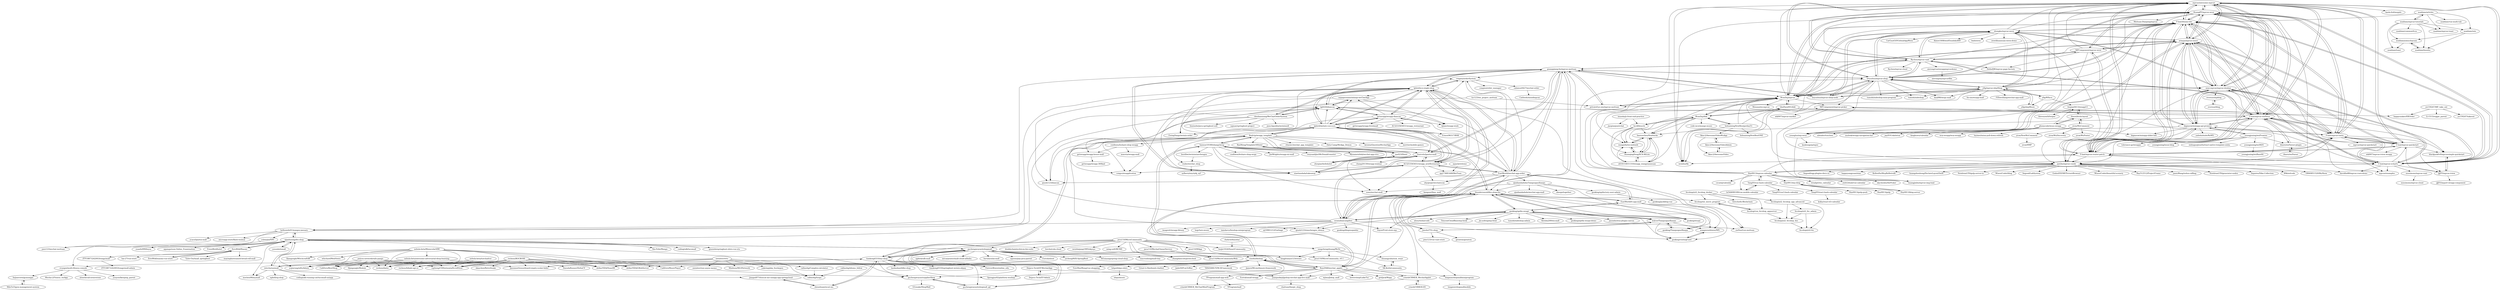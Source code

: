digraph G {
"mpvue/awesome-mpvue" -> "KuangPF/mpvue-weui"
"mpvue/awesome-mpvue" -> "F-loat/ithome-lite"
"mpvue/awesome-mpvue" -> "armyja/mpvue-zanui"
"mpvue/awesome-mpvue" -> "wendux/fly" ["e"=1]
"mpvue/awesome-mpvue" -> "F-loat/mpvue-wxParse"
"mpvue/awesome-mpvue" -> "mini-mpvue/mpvue-douban"
"mpvue/awesome-mpvue" -> "F-loat/mpvue-entry"
"mpvue/awesome-mpvue" -> "F-loat/mpvue-router-patch"
"mpvue/awesome-mpvue" -> "heyushuo/mpvue-shop"
"mpvue/awesome-mpvue" -> "F-loat/mpvue-echarts"
"mpvue/awesome-mpvue" -> "F-loat/mpvue-quickstart"
"mpvue/awesome-mpvue" -> "youngluo/mp-weui"
"mpvue/awesome-mpvue" -> "bigmeow/minapp-api-promise"
"mpvue/awesome-mpvue" -> "kaola-fed/megalo" ["e"=1]
"mpvue/awesome-mpvue" -> "Rychou/mpvue-vant"
"finalvip/weapp_template" -> "hanxue10180/shangcheng"
"finalvip/weapp_template" -> "ritaswc/wechat_app_template" ["e"=1]
"finalvip/weapp_template" -> "roobe/wechat_shop"
"finalvip/weapp_template" -> "RaoMeng/TemplateOfHotel"
"finalvip/weapp_template" -> "tiankong0310/my-shop"
"finalvip/weapp_template" -> "congwa/orderSystem"
"finalvip/weapp_template" -> "lpbird/imitate-coco-xcx"
"finalvip/weapp_template" -> "coolhwm/leshare-shop-weapp"
"finalvip/weapp_template" -> "Data-Camp/WeApp_Demos" ["e"=1]
"finalvip/weapp_template" -> "lpbird/xcx-single-shop"
"finalvip/weapp_template" -> "kesixin/QuestionWechatApp" ["e"=1]
"finalvip/weapp_template" -> "merrier/mobile-games" ["e"=1]
"finalvip/weapp_template" -> "zas023/Hotel"
"finalvip/weapp_template" -> "fourcels/ipaotui-mall"
"finalvip/weapp_template" -> "qiushi123/xiaochengxu_demos" ["e"=1]
"cinoliu/hhshop" -> "CallZero/MusicPlayer"
"cinoliu/hhshop" -> "rocboss/batio"
"cinoliu/hhshop" -> "Run2948/wechat_applet"
"cinoliu/hhshop" -> "Great-Li-Xin/dumb-chatbot" ["e"=1]
"cinoliu/hhshop" -> "yujiarong/niftyAdmin"
"cinoliu/hhshop" -> "thundersword/fire-shop-lite"
"cinoliu/hhshop" -> "crmeb/CRMEB_WeChatMiniProgram"
"cinoliu/hhshop" -> "defineYIDA/NoneIM"
"cinoliu/hhshop" -> "JaderH/PcmToWav" ["e"=1]
"cinoliu/hhshop" -> "TANZAME/TZM.XFramework" ["e"=1]
"cinoliu/hhshop" -> "defineYIDA/LWebServer"
"cinoliu/hhshop" -> "JamesZBL/authmore-framework" ["e"=1]
"cinoliu/hhshop" -> "ForeManWang/vue-shopping" ["e"=1]
"cinoliu/hhshop" -> "lzhpo/lzhpo-shiro"
"cinoliu/hhshop" -> "CallZero/BestShop"
"RaoMeng/TemplateOfHotel" -> "zas023/Hotel"
"RaoMeng/TemplateOfHotel" -> "zhoujiae/hellohotel"
"yzsunlei/xmall" -> "qiguliuxing/dts-shop"
"thundersword/fire-shop-lite" -> "fecshop/wx_micro_program"
"thundersword/fire-shop-lite" -> "cinoliu/hhshop"
"thundersword/fire-shop-lite" -> "walcer/TianguoguoXiaopu"
"thundersword/fire-shop-lite" -> "Run2948/wechat_applet"
"thundersword/fire-shop-lite" -> "gooking/apifm-wxapi"
"thundersword/fire-shop-lite" -> "gooking/visitingCard"
"thundersword/fire-shop-lite" -> "JoeshuTT/v-shop"
"thundersword/fire-shop-lite" -> "longmix/shopmallminiprogram"
"thundersword/fire-shop-lite" -> "gooking/TianguoguoXiaopu"
"thundersword/fire-shop-lite" -> "wangwenzhiwwz/WX"
"thundersword/fire-shop-lite" -> "gooking/wxapi"
"thundersword/fire-shop-lite" -> "crmeb/CRMEB_WechatApplet"
"thundersword/fire-shop-lite" -> "juanpaokeji/jpshop-wechat-app-live-mall"
"thundersword/fire-shop-lite" -> "hanxue10180/shangcheng"
"thundersword/fire-shop-lite" -> "EastWorld/tt-app-mall"
"qiguliuxing/dts-shop" -> "hellosmile01/wangsy-january"
"qiguliuxing/dts-shop" -> "ZeroWdd/Xiaomi"
"qiguliuxing/dts-shop" -> "mochou98/mymall"
"qiguliuxing/dts-shop" -> "guchengwuyue/yshopmall"
"qiguliuxing/dts-shop" -> "iotechn/unimall"
"qiguliuxing/dts-shop" -> "Xin-Felix/Mango" ["e"=1]
"qiguliuxing/dts-shop" -> "guchengwuyue/supplierShop"
"qiguliuxing/dts-shop" -> "codingtalk/tacomall" ["e"=1]
"qiguliuxing/dts-shop" -> "yzsunlei/xmall"
"qiguliuxing/dts-shop" -> "qiuxinfa/springboot-shiro-vue-stu" ["e"=1]
"qiguliuxing/dts-shop" -> "lgb020/diancan"
"qiguliuxing/dts-shop" -> "yuanfu999/leyou"
"qiguliuxing/dts-shop" -> "agamgn/ssm-Online_Examination" ["e"=1]
"qiguliuxing/dts-shop" -> "evangui/multi-fitness-console"
"qiguliuxing/dts-shop" -> "FreeeBird/hotel" ["e"=1]
"Hzy0913/mpvue-calendar" -> "F-loat/mpvue-echarts"
"Hzy0913/mpvue-calendar" -> "czcaiwj/calendar" ["e"=1]
"Hzy0913/mpvue-calendar" -> "F-loat/mpvue-router-patch"
"Hzy0913/mpvue-calendar" -> "lx544690189/vue-mobile-calendar"
"Hzy0913/mpvue-calendar" -> "F-loat/mpvue-entry"
"Hzy0913/mpvue-calendar" -> "Hzy0913/my-blog"
"Hzy0913/mpvue-calendar" -> "TangSY/vue-hash-calendar"
"Hzy0913/mpvue-calendar" -> "treadpit/wx_calendar" ["e"=1]
"Hzy0913/mpvue-calendar" -> "huangjinlin/mpvue-img-load"
"Hzy0913/mpvue-calendar" -> "heyushuo/mpvue-shop"
"Hzy0913/mpvue-calendar" -> "zwhGithub/vue-calendar" ["e"=1]
"Hzy0913/mpvue-calendar" -> "WsmDyj/mpvue"
"Hzy0913/mpvue-calendar" -> "skychenbo/AwPicker"
"Hzy0913/mpvue-calendar" -> "MPComponent/mpvue-picker"
"Hzy0913/mpvue-calendar" -> "mpvue/awesome-mpvue"
"woniudiancang/bee" -> "EastWorld/wechat-app-order"
"woniudiancang/bee" -> "lpbird/xcx-single-shop"
"woniudiancang/bee" -> "guangqiang-liu/mpvue-meituan"
"woniudiancang/bee" -> "hellosmile01/wangsy-january"
"woniudiancang/bee" -> "lgb020/diancan"
"woniudiancang/bee" -> "lpbird/imitate-coco-xcx"
"woniudiancang/bee" -> "gooking/apifm-wxapi"
"woniudiancang/bee" -> "zwStar/vue-meituan" ["e"=1]
"woniudiancang/bee" -> "iamdarcy/hioshop-miniprogram" ["e"=1]
"woniudiancang/bee" -> "qi19901212/Garbage" ["e"=1]
"woniudiancang/bee" -> "gooking/dingzuopaidui"
"woniudiancang/bee" -> "qiushi123/xiaochengxu_demos" ["e"=1]
"woniudiancang/bee" -> "Voyzz/Fruit-store-mp" ["e"=1]
"woniudiancang/bee" -> "imageslr/weapp-library" ["e"=1]
"woniudiancang/bee" -> "lsqy/taro-music" ["e"=1]
"juanpaokeji/jpshop-wechat-app-live-mall" -> "chaituan/fanqie_shop" ["e"=1]
"tiankong0310/my-shop" -> "shenzhuan/zscat-me"
"tiankong0310/my-shop" -> "tiankong0310/springboot-weixin-alipay"
"tiankong0310/my-shop" -> "guchengwuyue/yshopmall_qd"
"tiankong0310/my-shop" -> "iotechn/unimall"
"tiankong0310/my-shop" -> "evangui/multi-fitness-console"
"tiankong0310/my-shop" -> "finalvip/weapp_template"
"tiankong0310/my-shop" -> "lipengjun92/platform-wxshop"
"tiankong0310/my-shop" -> "guchengwuyue/supplierShop"
"tiankong0310/my-shop" -> "ForeverBrave/online_edu" ["e"=1]
"tiankong0310/my-shop" -> "guchengwuyue/yshopmall"
"tiankong0310/my-shop" -> "laodaobazi/ldbz-shop" ["e"=1]
"guchengwuyue/yshopmall" -> "guchengwuyue/yshopmall_qd"
"guchengwuyue/yshopmall" -> "qiguliuxing/dts-shop"
"guchengwuyue/yshopmall" -> "guchengwuyue/supplierShop"
"guchengwuyue/yshopmall" -> "cinoliu/hhshop"
"guchengwuyue/yshopmall" -> "yjjdick/sdb-mall" ["e"=1]
"guchengwuyue/yshopmall" -> "Run2948/wechat_applet"
"guchengwuyue/yshopmall" -> "mtcarpenter/mall-cloud-alibaba" ["e"=1]
"guchengwuyue/yshopmall" -> "zhangdaiscott/jeewx-boot" ["e"=1]
"guchengwuyue/yshopmall" -> "tiankong0310/my-shop"
"guchengwuyue/yshopmall" -> "hxrui/youlai-mall" ["e"=1]
"guchengwuyue/yshopmall" -> "egzosn/pay-java-parent" ["e"=1]
"guchengwuyue/yshopmall" -> "Exrick/xboot" ["e"=1]
"guchengwuyue/yshopmall" -> "yzcheng90/X-SpringBoot" ["e"=1]
"guchengwuyue/yshopmall" -> "SiGuiyang/spring-cloud-shop" ["e"=1]
"guchengwuyue/yshopmall" -> "macrozheng/mall-tiny" ["e"=1]
"guchengwuyue/supplierShop" -> "guchengwuyue/yshopmall_qd"
"guchengwuyue/supplierShop" -> "GGsnake/ShopMall"
"KuangPF/mpvue-weui" -> "mpvue/awesome-mpvue"
"KuangPF/mpvue-weui" -> "MPComponent/mpvue-weui"
"KuangPF/mpvue-weui" -> "wendux/fly" ["e"=1]
"KuangPF/mpvue-weui" -> "armyja/mpvue-zanui"
"KuangPF/mpvue-weui" -> "F-loat/ithome-lite"
"KuangPF/mpvue-weui" -> "jaxQin/mpvue-cnode"
"KuangPF/mpvue-weui" -> "F-loat/mpvue-router-patch"
"KuangPF/mpvue-weui" -> "F-loat/mpvue-echarts"
"KuangPF/mpvue-weui" -> "mini-mpvue/mpvue-douban"
"KuangPF/mpvue-weui" -> "heyushuo/mpvue-shop"
"KuangPF/mpvue-weui" -> "F-loat/mpvue-entry"
"KuangPF/mpvue-weui" -> "Meituan-Dianping/mpvue" ["e"=1]
"KuangPF/mpvue-weui" -> "youngluo/mp-weui"
"KuangPF/mpvue-weui" -> "WsmDyj/mpvue"
"KuangPF/mpvue-weui" -> "F-loat/mpvue-wxParse"
"MPComponent/mpvue-weui" -> "KuangPF/mpvue-weui"
"MPComponent/mpvue-weui" -> "armyja/mpvue-zanui"
"MPComponent/mpvue-weui" -> "Rychou/mpvue-vant"
"MPComponent/mpvue-weui" -> "mpvue/awesome-mpvue"
"MPComponent/mpvue-weui" -> "F-loat/mpvue-router-patch"
"MPComponent/mpvue-weui" -> "youngluo/mp-weui"
"MPComponent/mpvue-weui" -> "HelloZJW/mpvue-page-factory"
"heyushuo/mpvue-shop" -> "heyushuo/mpvue-shop-node"
"heyushuo/mpvue-shop" -> "yllg/mpvue-xbyjShop"
"heyushuo/mpvue-shop" -> "mpvue/awesome-mpvue"
"heyushuo/mpvue-shop" -> "zhongku/mpvue-weex"
"heyushuo/mpvue-shop" -> "KuangPF/mpvue-weui"
"heyushuo/mpvue-shop" -> "WsmDyj/mpvue"
"heyushuo/mpvue-shop" -> "guangqiang-liu/mpvue-meituan"
"heyushuo/mpvue-shop" -> "mini-mpvue/mpvue-douban"
"heyushuo/mpvue-shop" -> "F-loat/ithome-lite"
"heyushuo/mpvue-shop" -> "dyq086/wepy-mall" ["e"=1]
"heyushuo/mpvue-shop" -> "tumobi/nideshop-mini-program" ["e"=1]
"heyushuo/mpvue-shop" -> "jaxQin/mpvue-cnode"
"heyushuo/mpvue-shop" -> "Rychou/mpvue-vant"
"heyushuo/mpvue-shop" -> "wendux/fly" ["e"=1]
"heyushuo/mpvue-shop" -> "tumobi/nideshop" ["e"=1]
"java110/WechatOwnerService" -> "java110/MicroCommunityWeb"
"EastWorld/tt-app-mall" -> "gooking/TianguoguoXiaopu"
"EastWorld/tt-app-mall" -> "EastWorld/wechat-app-order"
"EastWorld/tt-app-mall" -> "gooking/apifm-wxapi"
"EastWorld/tt-app-mall" -> "gooking/visitingCard"
"EastWorld/tt-app-mall" -> "wangwenzhiwwz/WX"
"EastWorld/tt-app-mall" -> "thundersword/fire-shop-lite"
"ifanrx/brick-layout" -> "liuqian0413/wxappUI"
"ifanrx/brick-layout" -> "phonycode/wuss-weapp"
"ifanrx/brick-layout" -> "yicm/WxComment"
"java110/MicroCommunity" -> "java110/WechatOwnerService"
"java110/MicroCommunity" -> "songchengzhuang/WuYe"
"java110/MicroCommunity" -> "langjitianya123/estate"
"java110/MicroCommunity" -> "java110/MicroCommunityWeb"
"java110/MicroCommunity" -> "java110/MApp"
"java110/MicroCommunity" -> "zhangdaiscott/jeewx-boot" ["e"=1]
"java110/MicroCommunity" -> "java110/MicroCommunity_v0.1"
"java110/MicroCommunity" -> "guchengwuyue/yshopmall"
"java110/MicroCommunity" -> "doublechaintech/scm-biz-suite" ["e"=1]
"java110/MicroCommunity" -> "leecho/cola-cloud" ["e"=1]
"java110/MicroCommunity" -> "weizhiqiang1995/skyeye" ["e"=1]
"java110/MicroCommunity" -> "ming-soft/MCMS" ["e"=1]
"java110/MicroCommunity" -> "luojie1024/SmartCommunity"
"java110/MicroCommunity" -> "ForeverBrave/online_edu" ["e"=1]
"java110/MicroCommunity" -> "tiankong0310/my-shop"
"liuqian0413/wxappUI" -> "hlerenow/hSwiper" ["e"=1]
"liuqian0413/wxappUI" -> "ifanrx/brick-layout"
"ZeroWdd/Xiaomi" -> "ZeroWdd/xiaomi-vue-store"
"ZeroWdd/Xiaomi" -> "ZTY18873242003/tongyimall"
"ZeroWdd/Xiaomi" -> "Tyler-Ou/tmall_springboot"
"ZeroWdd/Xiaomi" -> "qiguliuxing/dts-shop"
"ZeroWdd/Xiaomi" -> "mayingfa/steamed-bread-roll-mall"
"ZeroWdd/Xiaomi" -> "hai-27/vue-store" ["e"=1]
"guchengwuyue/yshopmall_qd" -> "guchengwuyue/yshopmall"
"guchengwuyue/yshopmall_qd" -> "guchengwuyue/supplierShop"
"crmeb/CRMEB-H5" -> "crmeb/CRMEB_WechatApplet"
"crmeb/CRMEB_WechatApplet" -> "crmeb/CRMEB-H5"
"crmeb/CRMEB_WechatApplet" -> "cinoliu/hhshop"
"crmeb/CRMEB_WechatApplet" -> "crmeb/CRMEB_WeChatMiniProgram"
"F-loat/mpvue-quickstart" -> "F-loat/mpvue-entry"
"F-loat/mpvue-quickstart" -> "F-loat/mpvue-router-patch"
"F-loat/mpvue-quickstart" -> "mpvue/awesome-mpvue"
"F-loat/mpvue-quickstart" -> "blackjack0v0/mpvuesimple-quickstart"
"F-loat/mpvue-quickstart" -> "JJJYY/mpvue-iview"
"F-loat/mpvue-quickstart" -> "F-loat/mpvue-wxParse"
"F-loat/mpvue-quickstart" -> "armyja/mpvue-zanui"
"F-loat/mpvue-quickstart" -> "wkl007/mpvue-iview-weapp"
"longmix/shopmallminiprogram" -> "longmix/shopmallmobile"
"gooking/apifm-wxapi" -> "thundersword/fire-shop-lite"
"gooking/apifm-wxapi" -> "gooking/wxapi"
"gooking/apifm-wxapi" -> "EastWorld/tt-app-mall"
"gooking/apifm-wxapi" -> "gooking/visitingCard"
"gooking/apifm-wxapi" -> "woniudiancang/bee"
"gooking/apifm-wxapi" -> "Voyzz/Fruit-store-mp" ["e"=1]
"gooking/apifm-wxapi" -> "jasondu/wxa-plugin-canvas" ["e"=1]
"gooking/apifm-wxapi" -> "alsey/wxbarcode" ["e"=1]
"gooking/apifm-wxapi" -> "TencentCloudBase/mp-book" ["e"=1]
"gooking/apifm-wxapi" -> "jin-yufeng/mp-html" ["e"=1]
"gooking/apifm-wxapi" -> "walcer/TianguoguoXiaopu"
"gooking/apifm-wxapi" -> "tumobi/nideshop-admin" ["e"=1]
"gooking/apifm-wxapi" -> "Kotoba209/wx-mall" ["e"=1]
"gooking/apifm-wxapi" -> "qiushi123/xiaochengxu_demos" ["e"=1]
"gooking/apifm-wxapi" -> "gooking/apifm-wxapi-demo"
"wangwenzhiwwz/WX" -> "gooking/visitingCard"
"A13253565831/wxapp_newRestaurant" -> "eoen/wechat-mall"
"A13253565831/wxapp_newRestaurant" -> "lpbird/imitate-coco-xcx"
"A13253565831/wxapp_newRestaurant" -> "xiaotiandada/takeaway"
"A13253565831/wxapp_newRestaurant" -> "fourcels/ipaotui-mall"
"A13253565831/wxapp_newRestaurant" -> "zhyqieqie/wechatscan"
"A13253565831/wxapp_newRestaurant" -> "qq273681448/MeiTuan"
"A13253565831/wxapp_newRestaurant" -> "cuiqyu/wxapplication"
"A13253565831/wxapp_newRestaurant" -> "lpbird/xcx-single-shop"
"A13253565831/wxapp_newRestaurant" -> "EastWorld/wechat-app-order"
"congwa/orderSystem" -> "calamus0427/wechat-order"
"congwa/orderSystem" -> "congwa/order_manager"
"congwa/orderSystem" -> "A13253565831/wxapp_newRestaurant"
"congwa/orderSystem" -> "lpbird/xcx-single-shop"
"evangui/multi-fitness-console" -> "yuuyoo/ikeeping_parent"
"evangui/multi-fitness-console" -> "Mocha-L/Fitness_wxApp" ["e"=1]
"evangui/multi-fitness-console" -> "alonelaval/cornerstone"
"evangui/multi-fitness-console" -> "liujianview/gymxmjpa"
"qindiandadudu/TianguoguoXiaopu" -> "eoen/wechat-mall"
"qindiandadudu/TianguoguoXiaopu" -> "gooking/apifactory-user-admin"
"qindiandadudu/TianguoguoXiaopu" -> "gooking/wxapi"
"qindiandadudu/TianguoguoXiaopu" -> "dmego/together" ["e"=1]
"qindiandadudu/TianguoguoXiaopu" -> "qindiandadudu/wechat-app-mall"
"qindiandadudu/TianguoguoXiaopu" -> "thundersword/fire-shop-lite"
"fecshop/yii2_fecshop_app_advanced" -> "fecshop/yii2_fecshop_doc"
"fecshop/yii2_fecshop_app_advanced" -> "fecshop/yii2_fec_admin"
"fecshop/yii2_fecshop_app_advanced" -> "fecshop/yii2-fec"
"fecshop/yii2_fecshop_docker" -> "fecshop/vue_fecshop_appserver"
"fecshop/yii2_fecshop_docker" -> "fecshop/yii2_fecshop_app_advanced"
"fecshop/yii2_fecshop_docker" -> "forecho/hi-Blockchain"
"fecshop/yii2_fecshop_docker" -> "fecshop/wx_micro_program"
"TangSY/vue-hash-calendar" -> "lx544690189/vue-mobile-calendar"
"TangSY/vue-hash-calendar" -> "TangSY/vue3-hash-calendar"
"TangSY/vue-hash-calendar" -> "Hzy0913/mpvue-calendar"
"TangSY/vue-hash-calendar" -> "TangSY/react-hash-calendar"
"F-loat/mpvue-echarts" -> "F-loat/mpvue-router-patch"
"F-loat/mpvue-echarts" -> "F-loat/mpvue-wxParse"
"F-loat/mpvue-echarts" -> "mpvue/awesome-mpvue"
"F-loat/mpvue-echarts" -> "mpvue/examples"
"F-loat/mpvue-echarts" -> "KuangPF/mpvue-weui"
"F-loat/mpvue-echarts" -> "F-loat/mpvue-entry"
"F-loat/mpvue-echarts" -> "armyja/mpvue-zanui"
"F-loat/mpvue-echarts" -> "F-loat/mpvue-quickstart"
"F-loat/mpvue-echarts" -> "xxxsimons/mpvue-vant"
"F-loat/mpvue-echarts" -> "mini-mpvue/mpvue-douban"
"F-loat/mpvue-echarts" -> "MPComponent/mpvue-picker"
"F-loat/mpvue-echarts" -> "Hzy0913/mpvue-calendar"
"F-loat/mpvue-echarts" -> "F-loat/ithome-lite"
"F-loat/mpvue-echarts" -> "davidlin88/mpvue-vuex-demo"
"F-loat/mpvue-echarts" -> "JJJYY/mpvue-iview"
"JoeshuTT/v-shop" -> "thundersword/fire-shop-lite"
"JoeshuTT/v-shop" -> "gstatem/gstatem"
"JoeshuTT/v-shop" -> "pwx123/vue-vant-store" ["e"=1]
"JoeshuTT/v-shop" -> "walcer/TianguoguoXiaopu"
"walcer/TianguoguoXiaopu" -> "gooking/TianguoguoXiaopu"
"walcer/TianguoguoXiaopu" -> "gooking/visitingCard"
"walcer/TianguoguoXiaopu" -> "thundersword/fire-shop-lite"
"walcer/TianguoguoXiaopu" -> "wangwenzhiwwz/WX"
"walcer/TianguoguoXiaopu" -> "JoeshuTT/v-shop"
"chenhaoxiang/WeChatOrderSystem" -> "sqmax/springboot-project" ["e"=1]
"chenhaoxiang/WeChatOrderSystem" -> "lgb020/diancan"
"chenhaoxiang/WeChatOrderSystem" -> "jxnu-liguobin/weixinsell"
"chenhaoxiang/WeChatOrderSystem" -> "lpbird/xcx-single-shop"
"chenhaoxiang/WeChatOrderSystem" -> "EwingYangs/weixin-order"
"chenhaoxiang/WeChatOrderSystem" -> "qiushi123/diancan"
"chenhaoxiang/WeChatOrderSystem" -> "linxinzhe/java-springboot-sell"
"yicm/WxComment" -> "yicm/NewWxComment"
"yicm/WxComment" -> "yicm/WxDiscovery"
"yicm/WxComment" -> "yicm/WxPoster"
"yicm/WxComment" -> "ifanrx/brick-layout"
"iotechn/unimall" -> "guchengwuyue/supplierShop"
"iotechn/unimall" -> "qiguliuxing/dts-shop"
"iotechn/unimall" -> "tiankong0310/my-shop"
"iotechn/unimall" -> "jiangxd0716/zscat-me-uniapp-app-springcloud-"
"iotechn/unimall" -> "codingtalk-running-cat/tacomall-uniapp" ["e"=1]
"iotechn/unimall" -> "xghell/xg-shop" ["e"=1]
"iotechn/unimall" -> "mochou98/mymall"
"lkmc2/AwesomeVideoAdmin" -> "lkmc2/AwesomeVideo"
"lkmc2/AwesomeVideoAdmin" -> "lkmc2/AwesomeVideoWxApp"
"JJJYY/mpvue-iview" -> "blackjack0v0/mpvuesimple-quickstart"
"JJJYY/mpvue-iview" -> "JJJYY/import-weapp-component"
"Rychou/mpvue-vant" -> "Rychou/mpvue-cloud"
"Rychou/mpvue-vant" -> "MPComponent/mpvue-weui"
"Rychou/mpvue-vant" -> "aierong/vantweappmpvuedemo"
"Rychou/mpvue-vant" -> "mpvue/awesome-mpvue"
"Rychou/mpvue-vant" -> "armyja/mpvue-zanui"
"Rychou/mpvue-vant" -> "HelloZJW/mpvue-page-factory"
"Rychou/mpvue-vant" -> "F-loat/mpvue-wxParse"
"Rychou/mpvue-vant" -> "MPComponent/mpvue-picker"
"Rychou/mpvue-vant" -> "KuangPF/mpvue-weui"
"Rychou/mpvue-vant" -> "WsmDyj/mpvue"
"Rychou/mpvue-vant" -> "F-loat/ithome-lite"
"Rychou/mpvue-vant" -> "guangqiang-liu/mpvue-meituan"
"Rychou/mpvue-vant" -> "heyushuo/mpvue-shop"
"Rychou/mpvue-vant" -> "zhongku/mpvue-weex"
"getweapp/weapp-house-mall" -> "getweapp/weapp-360kad"
"WsmDyj/mpvue" -> "mini-mpvue/mpvue-douban"
"WsmDyj/mpvue" -> "jaxQin/mpvue-cnode"
"WsmDyj/mpvue" -> "privateEye-zzy/mpvue-meituan"
"WsmDyj/mpvue" -> "zhongku/mpvue-weex"
"WsmDyj/mpvue" -> "WsmDyj/didi"
"WsmDyj/mpvue" -> "liaoruochen/Starbucks"
"WsmDyj/mpvue" -> "heyushuo/mpvue-shop"
"WsmDyj/mpvue" -> "F-loat/ithome-lite"
"WsmDyj/mpvue" -> "mpvue/awesome-mpvue"
"WsmDyj/mpvue" -> "wangxifa/wx-xinfuxib"
"WsmDyj/mpvue" -> "QinZhen001/didi"
"WsmDyj/mpvue" -> "armyja/mpvue-zanui"
"WsmDyj/mpvue" -> "KuangPF/mpvue-weui"
"WsmDyj/mpvue" -> "MPComponent/mpvue-picker"
"WsmDyj/mpvue" -> "Mosasa/wx-mpvue" ["e"=1]
"EastWorld/wechat-app-order" -> "lpbird/xcx-single-shop"
"EastWorld/wechat-app-order" -> "woniudiancang/bee"
"EastWorld/wechat-app-order" -> "lpbird/imitate-coco-xcx"
"EastWorld/wechat-app-order" -> "guangqiang-liu/mpvue-meituan"
"EastWorld/wechat-app-order" -> "A13253565831/wxapp_newRestaurant"
"EastWorld/wechat-app-order" -> "getweapp/weapp-diancan"
"EastWorld/wechat-app-order" -> "congwa/orderSystem"
"EastWorld/wechat-app-order" -> "EastWorld/tt-app-mall"
"EastWorld/wechat-app-order" -> "zhyqieqie/wechatscan"
"EastWorld/wechat-app-order" -> "thundersword/fire-shop-lite"
"EastWorld/wechat-app-order" -> "qindiandadudu/TianguoguoXiaopu"
"EastWorld/wechat-app-order" -> "lgb020/diancan"
"EastWorld/wechat-app-order" -> "qiushi123/diancan"
"jaxQin/mpvue-cnode" -> "80k/eelvode" ["e"=1]
"jaxQin/mpvue-cnode" -> "18840851520/MyShow" ["e"=1]
"jaxQin/mpvue-cnode" -> "fwgood/egg-plugins-docs-cn" ["e"=1]
"jaxQin/mpvue-cnode" -> "happyyangyuan/xian" ["e"=1]
"jaxQin/mpvue-cnode" -> "KellenHu/MvpRxRetrofit" ["e"=1]
"jaxQin/mpvue-cnode" -> "huangzhouhong/DeclareLayoutSwift" ["e"=1]
"jaxQin/mpvue-cnode" -> "NewbranLTD/gulp-server-io" ["e"=1]
"jaxQin/mpvue-cnode" -> "WisestCoder/blog"
"jaxQin/mpvue-cnode" -> "fwgood/LabSystem" ["e"=1]
"jaxQin/mpvue-cnode" -> "GodzzZZZ/MFPictureBrowser" ["e"=1]
"jaxQin/mpvue-cnode" -> "WisestCoder/beautiful-scenery" ["e"=1]
"jaxQin/mpvue-cnode" -> "Ray512512/ProjectFrame" ["e"=1]
"jaxQin/mpvue-cnode" -> "janryWang/redux-callbag" ["e"=1]
"jaxQin/mpvue-cnode" -> "NewbranLTD/generator-nodex" ["e"=1]
"jaxQin/mpvue-cnode" -> "Imputes/Nike-Collection" ["e"=1]
"hanxue10180/shangcheng" -> "Mynameisfwk/wechat-app-vivo" ["e"=1]
"hanxue10180/shangcheng" -> "bestlbw/weixinxiaochengxu"
"hanxue10180/shangcheng" -> "finalvip/weapp_template"
"hanxue10180/shangcheng" -> "coolhwm/leshare-shop-wepy" ["e"=1]
"hanxue10180/shangcheng" -> "fourcels/ipaotui-mall"
"hanxue10180/shangcheng" -> "Run2948/wechat_applet"
"hanxue10180/shangcheng" -> "thundersword/fire-shop-lite"
"hanxue10180/shangcheng" -> "JoeWrights/wxapp-mi-mall" ["e"=1]
"hanxue10180/shangcheng" -> "eoen/wechat-mall"
"hanxue10180/shangcheng" -> "wuyuanlijie/iMcDonald-master" ["e"=1]
"hanxue10180/shangcheng" -> "xiaotiandada/takeaway"
"yubaojin/PIPI-" -> "pwx123/wechat-meituan"
"noahlam/mpvue-tutorials" -> "noahlam/yimuchayuan"
"noahlam/mpvue-tutorials" -> "noahlam/articles"
"noahlam/mpvue-tutorials" -> "noahlam/rate"
"noahlam/mpvue-tutorials" -> "noahlam/toast"
"noahlam/mpvue-tutorials" -> "noahlam/huozhu"
"noahlam/mpvue-tutorials" -> "noahlam/mpvue-toast"
"noahlam/mpvue-tutorials" -> "noahlam/commonScss"
"lpbird/xcx-single-shop" -> "lpbird/imitate-coco-xcx"
"lpbird/xcx-single-shop" -> "EastWorld/wechat-app-order"
"lpbird/xcx-single-shop" -> "woniudiancang/bee"
"lpbird/xcx-single-shop" -> "getweapp/weapp-diancan"
"lpbird/xcx-single-shop" -> "A13253565831/wxapp_newRestaurant"
"lpbird/xcx-single-shop" -> "guangqiang-liu/mpvue-meituan"
"lpbird/xcx-single-shop" -> "congwa/orderSystem"
"lpbird/xcx-single-shop" -> "zwStar/vue-meituan" ["e"=1]
"lpbird/xcx-single-shop" -> "lgb020/diancan"
"lpbird/xcx-single-shop" -> "qiushi123/diancan"
"lpbird/xcx-single-shop" -> "chenhaoxiang/WeChatOrderSystem"
"lpbird/xcx-single-shop" -> "hellosmile01/wangsy-january"
"lpbird/xcx-single-shop" -> "zhyqieqie/wechatscan"
"lpbird/xcx-single-shop" -> "EwingYangs/weixin-order"
"lpbird/xcx-single-shop" -> "nopapername/mhzqx-weChatApp"
"shenzhuan/zscat-me" -> "jiangxd0716/zscat-me-uniapp-app-springcloud-"
"shenzhuan/zscat-me" -> "tiankong0310/my-shop"
"lpbird/imitate-coco-xcx" -> "lpbird/xcx-single-shop"
"lpbird/imitate-coco-xcx" -> "getweapp/weapp-diancan"
"lpbird/imitate-coco-xcx" -> "A13253565831/wxapp_newRestaurant"
"lpbird/imitate-coco-xcx" -> "EastWorld/wechat-app-order"
"lpbird/imitate-coco-xcx" -> "guangqiang-liu/mpvue-meituan"
"lpbird/imitate-coco-xcx" -> "cuiqyu/wxapplication"
"lpbird/imitate-coco-xcx" -> "EwingYangs/weixin-order"
"lpbird/imitate-coco-xcx" -> "fourcels/ipaotui-mall"
"lpbird/imitate-coco-xcx" -> "congwa/orderSystem"
"lpbird/imitate-coco-xcx" -> "lgb020/diancan"
"lpbird/imitate-coco-xcx" -> "qiushi123/diancan"
"lpbird/imitate-coco-xcx" -> "Ernest96317/BSK"
"lpbird/imitate-coco-xcx" -> "nopapername/mhzqx-weChatApp"
"lpbird/imitate-coco-xcx" -> "woniudiancang/bee"
"lpbird/imitate-coco-xcx" -> "finalvip/weapp_template"
"yllg/mpvue-xbyjShop" -> "heyushuo/mpvue-shop"
"yllg/mpvue-xbyjShop" -> "yllg/xbyjMusic"
"yllg/mpvue-xbyjShop" -> "zhongku/mpvue-weex"
"yllg/mpvue-xbyjShop" -> "tumobi/nideshop-mini-program" ["e"=1]
"yllg/mpvue-xbyjShop" -> "WsmDyj/mpvue"
"yllg/mpvue-xbyjShop" -> "heyushuo/mpvue-shop-node"
"yllg/mpvue-xbyjShop" -> "mpvue/awesome-mpvue"
"yllg/mpvue-xbyjShop" -> "tumobi/nideshop" ["e"=1]
"yllg/mpvue-xbyjShop" -> "dyq086/wepy-mall" ["e"=1]
"yllg/mpvue-xbyjShop" -> "KuangPF/mpvue-weui"
"yllg/mpvue-xbyjShop" -> "F-loat/ithome-lite"
"yllg/mpvue-xbyjShop" -> "lin-xin/wxapp-mall" ["e"=1]
"yllg/mpvue-xbyjShop" -> "yllg/WXxcx"
"yllg/mpvue-xbyjShop" -> "privateEye-zzy/mpvue-meituan"
"yllg/mpvue-xbyjShop" -> "FZliweiliang/wechat-app-mall" ["e"=1]
"bestlbw/weixinxiaochengxu" -> "roobe/wechat_shop"
"fourcels/ipaotui-mall" -> "xiaotiandada/takeaway"
"fourcels/ipaotui-mall" -> "chang20159/weapp-waimai"
"fourcels/ipaotui-mall" -> "A13253565831/wxapp_newRestaurant"
"fourcels/ipaotui-mall" -> "eoen/wechat-mall"
"fourcels/ipaotui-mall" -> "guangqiang-liu/mpvue-meituan"
"yllg/WXxcx" -> "yllg/xbyjMusic"
"yllg/WXxcx" -> "liuqian0413/wxappUI"
"yllg/WXxcx" -> "yllg/mpvue-xbyjShop"
"jiangxd0716/zscat-me-uniapp-app-springcloud-" -> "shenzhuan/zscat-me"
"lkmc2/AwesomeVideo" -> "lkmc2/AwesomeVideoAdmin"
"Run2948/wechat_applet" -> "cinoliu/hhshop"
"Run2948/wechat_applet" -> "longmix/shopmallminiprogram"
"Run2948/wechat_applet" -> "juanpaokeji/jpshop-wechat-app-live-mall"
"Run2948/wechat_applet" -> "thundersword/fire-shop-lite"
"Run2948/wechat_applet" -> "TProgram/mall-app-web"
"Run2948/wechat_applet" -> "hanxue10180/shangcheng"
"Run2948/wechat_applet" -> "guchengwuyue/yshopmall"
"Run2948/wechat_applet" -> "crmeb/CRMEB_WechatApplet"
"Run2948/wechat_applet" -> "gritJack/Wapp" ["e"=1]
"Run2948/wechat_applet" -> "Exrick/xmall-weapp" ["e"=1]
"Run2948/wechat_applet" -> "wjima/Jshop_mall" ["e"=1]
"Run2948/wechat_applet" -> "bettershop/LaikeTui" ["e"=1]
"Run2948/wechat_applet" -> "lipengjun92/platform-wxshop"
"yllg/xbyjMusic" -> "yllg/mpvue-xbyjShop"
"heyushuo/mpvue-shop-node" -> "heyushuo/mpvue-shop"
"heyushuo/mpvue-shop-node" -> "yllg/mpvue-xbyjShop"
"heyushuo/mpvue-shop-node" -> "zhongku/mpvue-weex"
"heyushuo/mpvue-shop-node" -> "guangqiang-liu/mpvue-meituan"
"coolhwm/leshare-shop-weapp" -> "getweapp/weapp-house-mall"
"coolhwm/leshare-shop-weapp" -> "mmrxia/weapp-mall"
"tzc123/wx_project_meituan" -> "xiaotiandada/takeaway"
"tzc123/wx_project_meituan" -> "privateEye-zzy/mpvue-meituan"
"MiloTnT/gym-management-system" -> "liujianview/gymxmjpa"
"songchengzhuang/WuYe" -> "shuangyulin/ssm_wuye"
"songchengzhuang/WuYe" -> "SK-Keith/community"
"songchengzhuang/WuYe" -> "langjitianya123/estate"
"songchengzhuang/WuYe" -> "java110/MicroCommunity_v0.1"
"noahlam/yimuchayuan" -> "noahlam/huozhu"
"noahlam/yimuchayuan" -> "noahlam/toast"
"imaoda/js-front-end-practice" -> "jiaopianjun/echat"
"imaoda/js-front-end-practice" -> "hx-dl/bicycle"
"HuanqingDeng/XCX-MiLite" -> "wangxifa/wx-xinfuxib"
"HuanqingDeng/XCX-MiLite" -> "liaoruochen/Starbucks"
"HuanqingDeng/XCX-MiLite" -> "zll18314831310/wxapp_wangyiyanxuan"
"WsmDyj/didi" -> "zll18314831310/wxapp_wangyiyanxuan"
"WsmDyj/didi" -> "liaoruochen/Starbucks"
"WsmDyj/didi" -> "wangxifa/wx-xinfuxib"
"WsmDyj/didi" -> "HuanqingDeng/XCX-MiLite"
"WsmDyj/didi" -> "hx-dl/bicycle"
"WsmDyj/didi" -> "WsmDyj/mpvue"
"WsmDyj/didi" -> "QinZhen001/didi"
"WsmDyj/didi" -> "code-mcx/mango-music" ["e"=1]
"WsmDyj/didi" -> "lishuaixingNewBee/gordanTv"
"liaoruochen/Starbucks" -> "wangxifa/wx-xinfuxib"
"liaoruochen/Starbucks" -> "HuanqingDeng/XCX-MiLite"
"liaoruochen/Starbucks" -> "zll18314831310/wxapp_wangyiyanxuan"
"wangxifa/wx-xinfuxib" -> "HuanqingDeng/XCX-MiLite"
"wangxifa/wx-xinfuxib" -> "liaoruochen/Starbucks"
"zll18314831310/wxapp_wangyiyanxuan" -> "wangxifa/wx-xinfuxib"
"zll18314831310/wxapp_wangyiyanxuan" -> "HuanqingDeng/XCX-MiLite"
"zll18314831310/wxapp_wangyiyanxuan" -> "liaoruochen/Starbucks"
"nopapername/mhzqx-weChatApp" -> "lgb020/diancan"
"nopapername/mhzqx-weChatApp" -> "cuiqyu/wxapplication"
"nopapername/mhzqx-weChatApp" -> "lijiam/wxapp-wxdc"
"yicm/NewWxComment" -> "yicm/HMP"
"guangqiang-liu/mpvue-meituan" -> "privateEye-zzy/mpvue-meituan"
"guangqiang-liu/mpvue-meituan" -> "xiaotiandada/takeaway"
"guangqiang-liu/mpvue-meituan" -> "EastWorld/wechat-app-order"
"guangqiang-liu/mpvue-meituan" -> "lpbird/xcx-single-shop"
"guangqiang-liu/mpvue-meituan" -> "A13253565831/wxapp_newRestaurant"
"guangqiang-liu/mpvue-meituan" -> "lpbird/imitate-coco-xcx"
"guangqiang-liu/mpvue-meituan" -> "fourcels/ipaotui-mall"
"guangqiang-liu/mpvue-meituan" -> "heyushuo/mpvue-shop"
"guangqiang-liu/mpvue-meituan" -> "hellosmile01/wangsy-january"
"guangqiang-liu/mpvue-meituan" -> "woniudiancang/bee"
"guangqiang-liu/mpvue-meituan" -> "congwa/orderSystem"
"guangqiang-liu/mpvue-meituan" -> "WsmDyj/mpvue"
"guangqiang-liu/mpvue-meituan" -> "heyushuo/mpvue-shop-node"
"guangqiang-liu/mpvue-meituan" -> "zwStar/vue-meituan" ["e"=1]
"guangqiang-liu/mpvue-meituan" -> "Rychou/mpvue-vant"
"ZeroWdd/xiaomi-vue-store" -> "ZeroWdd/Xiaomi"
"F-loat/mpvue-router-patch" -> "F-loat/mpvue-entry"
"F-loat/mpvue-router-patch" -> "F-loat/mpvue-quickstart"
"F-loat/mpvue-router-patch" -> "F-loat/mpvue-echarts"
"F-loat/mpvue-router-patch" -> "bigmeow/minapp-api-promise"
"F-loat/mpvue-router-patch" -> "mpvue/awesome-mpvue"
"F-loat/mpvue-router-patch" -> "F-loat/ithome-lite"
"F-loat/mpvue-router-patch" -> "F-loat/mpvue-wxParse"
"F-loat/mpvue-router-patch" -> "KuangPF/mpvue-weui"
"F-loat/mpvue-router-patch" -> "jaxQin/mpvue-cnode"
"F-loat/mpvue-router-patch" -> "davidlin88/mpvue-vuex-demo"
"F-loat/mpvue-router-patch" -> "armyja/mpvue-zanui"
"F-loat/mpvue-router-patch" -> "MPComponent/mpvue-weui"
"F-loat/mpvue-router-patch" -> "wendux/fly" ["e"=1]
"mini-mpvue/mpvue-douban" -> "jaxQin/mpvue-cnode"
"mini-mpvue/mpvue-douban" -> "F-loat/ithome-lite"
"mini-mpvue/mpvue-douban" -> "WsmDyj/mpvue"
"mini-mpvue/mpvue-douban" -> "mpvue/awesome-mpvue"
"mini-mpvue/mpvue-douban" -> "KuangPF/mpvue-weui"
"mini-mpvue/mpvue-douban" -> "overxue/mpblog"
"mini-mpvue/mpvue-douban" -> "mpvue/examples"
"mini-mpvue/mpvue-douban" -> "F-loat/mpvue-echarts"
"mini-mpvue/mpvue-douban" -> "armyja/mpvue-zanui"
"mini-mpvue/mpvue-douban" -> "zhongku/mpvue-weex"
"mini-mpvue/mpvue-douban" -> "bigmeow/minapp-api-promise"
"mini-mpvue/mpvue-douban" -> "F-loat/mpvue-entry"
"mini-mpvue/mpvue-douban" -> "heyushuo/mpvue-shop"
"gooking/wxapi" -> "gooking/apifm-wxapi"
"privateEye-zzy/mpvue-meituan" -> "guangqiang-liu/mpvue-meituan"
"privateEye-zzy/mpvue-meituan" -> "WsmDyj/mpvue"
"Dejavu-Tech/EP-Admin" -> "Dejavu-Tech/EP-WechatApp"
"Dejavu-Tech/EP-WechatApp" -> "Dejavu-Tech/EP-Admin"
"Dejavu-Tech/EP-WechatApp" -> "juanpaokeji/jpshop-wechat-app-live-mall"
"bigmeow/minapp-api-promise" -> "F-loat/mpvue-router-patch"
"bigmeow/minapp-api-promise" -> "youngjuning/wxPromise"
"bigmeow/minapp-api-promise" -> "F-loat/mpvue-entry"
"bigmeow/minapp-api-promise" -> "mpvue/awesome-mpvue"
"bigmeow/minapp-api-promise" -> "jaxQin/mpvue-cnode"
"bigmeow/minapp-api-promise" -> "armyja/mpvue-zanui"
"bigmeow/minapp-api-promise" -> "mini-mpvue/mpvue-douban"
"bigmeow/minapp-api-promise" -> "bigmeow/minapp-slider-left"
"bigmeow/minapp-api-promise" -> "F-loat/ithome-lite"
"bigmeow/minapp-api-promise" -> "yalishizhude/RxWX"
"bigmeow/minapp-api-promise" -> "youngluo/mp-weui"
"bigmeow/minapp-api-promise" -> "F-loat/mpvue-wxParse"
"fecshop/wx_micro_program" -> "fecshop/vue_fecshop_appserver"
"gooking/TianguoguoXiaopu" -> "walcer/TianguoguoXiaopu"
"hellosmile01/wangsy-january" -> "ycace/ipaotui-mall"
"hellosmile01/wangsy-january" -> "yubaojin/PIPI-"
"hellosmile01/wangsy-january" -> "pwx123/wechat-meituan"
"hellosmile01/wangsy-january" -> "qiguliuxing/dts-shop"
"hellosmile01/wangsy-january" -> "microapp-store/flash-waimai" ["e"=1]
"ifanrx/wxParser-plugin" -> "ifanrx/wxParser"
"ifanrx/wxParser-plugin" -> "F-loat/mpvue-wxParse"
"awmleer/reto" -> "callmebg/Complex-calculator"
"awmleer/reto" -> "cqzhong/CDHorizontalScrollView"
"awmleer/reto" -> "awmleer/use-async-memo"
"awmleer/reto" -> "Minlison/MLSNetwork"
"awmleer/reto" -> "Jasonnor/tensorboard-empty-scalar-hider"
"awmleer/reto" -> "defineYIDA/NoneIM"
"awmleer/reto" -> "callmebg/luogu"
"awmleer/reto" -> "yakeing/php_fsockopen"
"aierong/vantweappmpvuedemo" -> "aierong/mympvuefilm"
"noahlam/articles" -> "noahlam/mpvue-tutorials"
"noahlam/articles" -> "F-loat/ithome-lite"
"noahlam/articles" -> "noahlam/rate"
"noahlam/articles" -> "noahlam/vue-multi-tab"
"noahlam/articles" -> "noahlam/mpvue-toast"
"F-loat/mpvue-entry" -> "F-loat/mpvue-router-patch"
"F-loat/mpvue-entry" -> "F-loat/mpvue-quickstart"
"F-loat/mpvue-entry" -> "F-loat/mpvue-wxParse"
"F-loat/mpvue-entry" -> "mpvue/awesome-mpvue"
"F-loat/mpvue-entry" -> "bigmeow/minapp-api-promise"
"F-loat/mpvue-entry" -> "F-loat/ithome-lite"
"F-loat/mpvue-entry" -> "F-loat/mpvue-echarts"
"F-loat/mpvue-entry" -> "KuangPF/mpvue-weui"
"F-loat/mpvue-entry" -> "armyja/mpvue-zanui"
"F-loat/mpvue-entry" -> "blackjack0v0/mpvuesimple-quickstart"
"F-loat/mpvue-entry" -> "mpvue/mpvue-quickstart"
"F-loat/mpvue-entry" -> "mini-mpvue/mpvue-douban"
"phonycode/wuss-weapp" -> "ifanrx/brick-layout"
"phonycode/wuss-weapp" -> "kingbuwu/calendar" ["e"=1]
"phonycode/wuss-weapp" -> "bigmeow/minapp-slider-left"
"phonycode/wuss-weapp" -> "wux-weapp/wux-weapp" ["e"=1]
"phonycode/wuss-weapp" -> "liuqian0413/wxappUI"
"phonycode/wuss-weapp" -> "luyimei/mina-pull-down-refresh"
"phonycode/wuss-weapp" -> "uileader/touchwx" ["e"=1]
"phonycode/wuss-weapp" -> "mulook/weapp-navigation-bar" ["e"=1]
"phonycode/wuss-weapp" -> "jayZOU/skeleton" ["e"=1]
"getweapp/weapp-diancan" -> "lpbird/imitate-coco-xcx"
"getweapp/weapp-diancan" -> "Ernest96317/BSK"
"getweapp/weapp-diancan" -> "getweapp/weapp-freshmall"
"getweapp/weapp-diancan" -> "lpbird/xcx-single-shop"
"getweapp/weapp-diancan" -> "lijiam/wxapp-wxdc"
"getweapp/weapp-diancan" -> "A13253565831/wxapp_restaurant"
"getweapp/weapp-diancan" -> "lgb020/diancan"
"getweapp/weapp-diancan" -> "getweapp/weapp-house-mall"
"getweapp/weapp-diancan" -> "nopapername/mhzqx-weChatApp"
"QinZhen001/didi" -> "blackjack0v0/mpvuesimple-quickstart"
"QinZhen001/didi" -> "WsmDyj/didi"
"QinZhen001/didi" -> "WsmDyj/mpvue"
"QinZhen001/didi" -> "JJJYY/mpvue-iview"
"xxxsimons/mpvue-vant" -> "xxxsimons/mpvue-cloud"
"lgb020/diancan" -> "lijiam/wxapp-wxdc"
"lgb020/diancan" -> "nopapername/mhzqx-weChatApp"
"lgb020/diancan" -> "happysnaker/HXOrder"
"lgb020/diancan" -> "cuiqyu/wxapplication"
"lgb020/diancan" -> "getweapp/weapp-diancan"
"lgb020/diancan" -> "chenhaoxiang/WeChatOrderSystem"
"lgb020/diancan" -> "lpbird/xcx-single-shop"
"zhongku/mpvue-weex" -> "heyushuo/mpvue-shop"
"zhongku/mpvue-weex" -> "WsmDyj/mpvue"
"zhongku/mpvue-weex" -> "armyja/mpvue-zanui"
"zhongku/mpvue-weex" -> "yllg/mpvue-xbyjShop"
"zhongku/mpvue-weex" -> "mini-mpvue/mpvue-douban"
"zhongku/mpvue-weex" -> "Aimee1608/wxH5sudoku469"
"zhongku/mpvue-weex" -> "KuangPF/mpvue-weui"
"zhongku/mpvue-weex" -> "mpvue/awesome-mpvue"
"zhongku/mpvue-weex" -> "heyushuo/mpvue-shop-node"
"zhongku/mpvue-weex" -> "bmfe/eros" ["e"=1]
"zhongku/mpvue-weex" -> "F-loat/ithome-lite"
"zhongku/mpvue-weex" -> "zwwill/yanxuan-weex-demo" ["e"=1]
"zhongku/mpvue-weex" -> "CarGuo/GSYGithubAppWeex" ["e"=1]
"zhongku/mpvue-weex" -> "jaxQin/mpvue-cnode"
"zhongku/mpvue-weex" -> "Rychou/mpvue-vant"
"yx159247/MP_take_out" -> "yx159247/takeout"
"yx159247/MP_take_out" -> "happysnaker/HXOrder"
"yx159247/MP_take_out" -> "Q-1515/reggie_parent"
"rocboss/ROCBOSS" -> "rocboss/batio"
"rocboss/ROCBOSS" -> "yujiarong/niftyAdmin"
"rocboss/ROCBOSS" -> "CallZero/MusicPlayer"
"rocboss/ROCBOSS" -> "rocboss/bibabi-api-ce"
"rocboss/ROCBOSS" -> "CallZero/BestShop"
"rocboss/ROCBOSS" -> "defineYIDA/LWebServer"
"rocboss/ROCBOSS" -> "defineYIDA/NoneIM"
"rocboss/ROCBOSS" -> "Djangoogle/Module"
"rocboss/ROCBOSS" -> "Jasonnor/tensorboard-empty-scalar-hider"
"rocboss/ROCBOSS" -> "cqzhong/CDHorizontalScrollView"
"rocboss/ROCBOSS" -> "okaychen/RetroSnake"
"rocboss/ROCBOSS" -> "DasudaRunner/DeltaCV" ["e"=1]
"youngjuning/wxPromise" -> "bigmeow/minapp-api-promise"
"youngjuning/wxPromise" -> "youngjuning/issue-blog"
"youngjuning/wxPromise" -> "sishuguojixuefu/react-native-template-sishu"
"youngjuning/wxPromise" -> "youngjuning/wxMD5"
"youngjuning/wxPromise" -> "ifanrx/wxParser-plugin"
"youngjuning/wxPromise" -> "tolerance-go/weappx"
"liujianview/gymxmjpa" -> "MiloTnT/gym-management-system"
"ZTY18873242003/tongyimall" -> "ZTY18873242003/tongyimall-admin"
"armyja/mpvue-zanui" -> "mpvue/awesome-mpvue"
"armyja/mpvue-zanui" -> "KuangPF/mpvue-weui"
"armyja/mpvue-zanui" -> "F-loat/ithome-lite"
"armyja/mpvue-zanui" -> "youngluo/mp-weui"
"armyja/mpvue-zanui" -> "MPComponent/mpvue-weui"
"armyja/mpvue-zanui" -> "F-loat/mpvue-echarts"
"armyja/mpvue-zanui" -> "jaxQin/mpvue-cnode"
"armyja/mpvue-zanui" -> "F-loat/mpvue-quickstart"
"armyja/mpvue-zanui" -> "zhongku/mpvue-weex"
"armyja/mpvue-zanui" -> "F-loat/mpvue-router-patch"
"armyja/mpvue-zanui" -> "F-loat/mpvue-entry"
"armyja/mpvue-zanui" -> "bigmeow/minapp-api-promise"
"armyja/mpvue-zanui" -> "F-loat/mpvue-wxParse"
"armyja/mpvue-zanui" -> "mini-mpvue/mpvue-douban"
"armyja/mpvue-zanui" -> "WsmDyj/mpvue"
"SK-Keith/community" -> "shuangyulin/ssm_wuye"
"awmleer/use-async-memo" -> "callmebg/luogu"
"callmebg/Complex-calculator" -> "callmebg/luogu"
"callmebg/idioms_follow" -> "callmebg/luogu"
"chzhewl/baozhai" -> "luojie1024/SmartCommunity"
"gooking/visitingCard" -> "wangwenzhiwwz/WX"
"xiaotiandada/takeaway" -> "fourcels/ipaotui-mall"
"xiaotiandada/takeaway" -> "A13253565831/wxapp_newRestaurant"
"xiaotiandada/takeaway" -> "guangqiang-liu/mpvue-meituan"
"lishuaixingNewBee/gordanTv" -> "lishuaixingNewBee/ONE"
"lishuaixingNewBee/gordanTv" -> "lkmc2/AwesomeVideoWxApp"
"lishuaixingNewBee/gordanTv" -> "WsmDyj/mpvue"
"lishuaixingNewBee/gordanTv" -> "WsmDyj/didi"
"lishuaixingNewBee/gordanTv" -> "liaoruochen/Starbucks"
"lishuaixingNewBee/gordanTv" -> "QinZhen001/didi"
"Hzy0913/blog-server" -> "Hzy0913/my-blog"
"Hzy0913/my-blog" -> "Hzy0913/blog-server"
"Hzy0913/my-blog" -> "Hzy0913/gulp-push"
"Hzy0913/my-blog" -> "Hzy0913/gulp"
"zhyqieqie/wechatscan" -> "kangour/lime_mall"
"youngluo/mp-weui" -> "kankungyip/mpui"
"youngluo/mp-weui" -> "armyja/mpvue-zanui"
"youngluo/mp-weui" -> "huangjinlin/mpvue-img-load"
"noahlam/rate" -> "noahlam/yimuchayuan"
"noahlam/rate" -> "noahlam/huozhu"
"noahlam/huozhu" -> "noahlam/yimuchayuan"
"fecshop/vue_fecshop_appserver" -> "fecshop/yii2_fecshop_doc"
"fecshop/vue_fecshop_appserver" -> "fecshop/wx_micro_program"
"fecshop/yii2_fec_admin" -> "fecshop/yii2-fec"
"fecshop/yii2_fec_admin" -> "fecshop/yii2_fecshop_doc"
"fecshop/yii2_fecshop_doc" -> "fecshop/yii2-fec"
"shuangyulin/ssm_wuye" -> "SK-Keith/community"
"lkmc2/AwesomeVideoWxApp" -> "lkmc2/AwesomeVideoAdmin"
"lkmc2/AwesomeVideoWxApp" -> "lkmc2/AwesomeVideo"
"F-loat/mpvue-wxParse" -> "F-loat/mpvue-entry"
"F-loat/mpvue-wxParse" -> "mpvue/awesome-mpvue"
"F-loat/mpvue-wxParse" -> "F-loat/mpvue-echarts"
"F-loat/mpvue-wxParse" -> "ifanrx/wxParser-plugin"
"F-loat/mpvue-wxParse" -> "MPComponent/mpvue-picker"
"F-loat/mpvue-wxParse" -> "F-loat/ithome-lite"
"F-loat/mpvue-wxParse" -> "F-loat/mpvue-router-patch"
"F-loat/mpvue-wxParse" -> "F-loat/mpvue-quickstart"
"F-loat/mpvue-wxParse" -> "armyja/mpvue-zanui"
"F-loat/mpvue-wxParse" -> "KuangPF/mpvue-weui"
"F-loat/mpvue-wxParse" -> "Rychou/mpvue-vant"
"F-loat/mpvue-wxParse" -> "wendux/fly" ["e"=1]
"F-loat/mpvue-wxParse" -> "bigmeow/minapp-api-promise"
"F-loat/mpvue-wxParse" -> "jaxQin/mpvue-cnode"
"F-loat/mpvue-wxParse" -> "mini-mpvue/mpvue-douban"
"lx544690189/vue-mobile-calendar" -> "TangSY/vue-hash-calendar"
"F-loat/ithome-lite" -> "mini-mpvue/mpvue-douban"
"F-loat/ithome-lite" -> "mpvue/awesome-mpvue"
"F-loat/ithome-lite" -> "jaxQin/mpvue-cnode"
"F-loat/ithome-lite" -> "armyja/mpvue-zanui"
"F-loat/ithome-lite" -> "KuangPF/mpvue-weui"
"F-loat/ithome-lite" -> "F-loat/mpvue-router-patch"
"F-loat/ithome-lite" -> "F-loat/mpvue-wxParse"
"F-loat/ithome-lite" -> "F-loat/mpvue-entry"
"F-loat/ithome-lite" -> "WsmDyj/mpvue"
"F-loat/ithome-lite" -> "wendux/fly" ["e"=1]
"F-loat/ithome-lite" -> "F-loat/mpvue-echarts"
"F-loat/ithome-lite" -> "bigmeow/minapp-api-promise"
"F-loat/ithome-lite" -> "zhongku/mpvue-weex"
"F-loat/ithome-lite" -> "mpvue/examples"
"F-loat/ithome-lite" -> "heyushuo/mpvue-shop"
"lzhpo/lzhpo-shiro" -> "lzhpo/music"
"hx-dl/bicycle" -> "wangxifa/wx-xinfuxib"
"hx-dl/bicycle" -> "liaoruochen/Starbucks"
"hx-dl/bicycle" -> "WsmDyj/didi"
"hx-dl/bicycle" -> "HuanqingDeng/XCX-MiLite"
"hx-dl/bicycle" -> "zll18314831310/wxapp_wangyiyanxuan"
"calamus0427/wechat-order" -> "Catfeeds/minidingcan"
"ifanrx/wxParser" -> "ifanrx/wxParser-plugin"
"nebula-beta/MonocularSfM" -> "rocboss/bibabi-api-ce"
"nebula-beta/MonocularSfM" -> "rocboss/batio"
"nebula-beta/MonocularSfM" -> "defineYIDA/NoneIM"
"nebula-beta/MonocularSfM" -> "yujiarong/niftyAdmin"
"nebula-beta/MonocularSfM" -> "cqzhong/CDHorizontalScrollView"
"nebula-beta/MonocularSfM" -> "CallZero/BestShop"
"nebula-beta/MonocularSfM" -> "defineYIDA/LWebServer"
"nebula-beta/MonocularSfM" -> "Djangoogle/WitchcraftAR"
"nebula-beta/MonocularSfM" -> "CallZero/MusicPlayer"
"nebula-beta/MonocularSfM" -> "whichard/WebNotes"
"nebula-beta/MonocularSfM" -> "nebula-beta/awesome-adversarial-deep-learning"
"nebula-beta/awesome-adversarial-deep-learning" -> "rocboss/batio"
"nebula-beta/awesome-adversarial-deep-learning" -> "yujiarong/niftyAdmin"
"nebula-beta/awesome-adversarial-deep-learning" -> "cqzhong/CDHorizontalScrollView"
"nebula-beta/awesome-adversarial-deep-learning" -> "defineYIDA/NoneIM"
"nebula-beta/awesome-adversarial-deep-learning" -> "CallZero/BestShop"
"nebula-beta/awesome-adversarial-deep-learning" -> "rocboss/bibabi-api-ce"
"nebula-beta/torchadver" -> "rocboss/bibabi-api-ce"
"nebula-beta/torchadver" -> "cqzhong/CDHorizontalScrollView"
"ayjacket/eleme" -> "qq273681448/MeiTuan"
"zhoujiae/hellohotel" -> "zas023/Hotel"
"roobe/wechat_shop" -> "syfberryhzy/zykj_syf"
"overxue/mpblog" -> "overxue/blog"
"paiyou-network/rails-pangu" -> "rocboss/batio"
"paiyou-network/rails-pangu" -> "yujiarong/niftyAdmin"
"paiyou-network/rails-pangu" -> "cqzhong/CDHorizontalScrollView"
"paiyou-network/rails-pangu" -> "Djangoogle/Module"
"paiyou-network/rails-pangu" -> "CallZero/BestShop"
"paiyou-network/rails-pangu" -> "Jasonnor/tensorboard-empty-scalar-hider"
"TangSY/react-hash-calendar" -> "kokiy/react-h5-calendar"
"TProgram/mall-app-web" -> "TProgram/mall"
"overxue/blog" -> "overxue/mpblog"
"youngjuning/wxMD5" -> "youngjuning/wxBase64"
"gooking/apifactory-user-admin" -> "gooking/jackblog-vue"
"MPComponent/mpvue-picker" -> "huangjinlin/mpvue-img-load"
"MPComponent/mpvue-picker" -> "F-loat/mpvue-wxParse"
"MPComponent/mpvue-picker" -> "wkl007/mpvue-market"
"zas023/Hotel" -> "zhoujiae/hellohotel"
"zas023/Hotel" -> "RaoMeng/TemplateOfHotel"
"blackjack0v0/mpvuesimple-quickstart" -> "JJJYY/mpvue-iview"
"mpvue/awesome-mpvue" ["l"="12.444,-12.652"]
"KuangPF/mpvue-weui" ["l"="12.411,-12.644"]
"F-loat/ithome-lite" ["l"="12.429,-12.644"]
"armyja/mpvue-zanui" ["l"="12.428,-12.659"]
"wendux/fly" ["l"="14.517,-8.615"]
"F-loat/mpvue-wxParse" ["l"="12.445,-12.672"]
"mini-mpvue/mpvue-douban" ["l"="12.413,-12.663"]
"F-loat/mpvue-entry" ["l"="12.44,-12.688"]
"F-loat/mpvue-router-patch" ["l"="12.431,-12.676"]
"heyushuo/mpvue-shop" ["l"="12.391,-12.605"]
"F-loat/mpvue-echarts" ["l"="12.419,-12.688"]
"F-loat/mpvue-quickstart" ["l"="12.427,-12.699"]
"youngluo/mp-weui" ["l"="12.469,-12.654"]
"bigmeow/minapp-api-promise" ["l"="12.468,-12.674"]
"kaola-fed/megalo" ["l"="14.454,-8.67"]
"Rychou/mpvue-vant" ["l"="12.424,-12.611"]
"finalvip/weapp_template" ["l"="12.258,-12.403"]
"hanxue10180/shangcheng" ["l"="12.25,-12.358"]
"ritaswc/wechat_app_template" ["l"="13.745,-10.508"]
"roobe/wechat_shop" ["l"="12.221,-12.385"]
"RaoMeng/TemplateOfHotel" ["l"="12.221,-12.416"]
"tiankong0310/my-shop" ["l"="12.142,-12.377"]
"congwa/orderSystem" ["l"="12.324,-12.459"]
"lpbird/imitate-coco-xcx" ["l"="12.325,-12.425"]
"coolhwm/leshare-shop-weapp" ["l"="12.342,-12.349"]
"Data-Camp/WeApp_Demos" ["l"="13.824,-10.348"]
"lpbird/xcx-single-shop" ["l"="12.341,-12.434"]
"kesixin/QuestionWechatApp" ["l"="13.788,-10.431"]
"merrier/mobile-games" ["l"="13.706,-10.211"]
"zas023/Hotel" ["l"="12.233,-12.428"]
"fourcels/ipaotui-mall" ["l"="12.294,-12.445"]
"qiushi123/xiaochengxu_demos" ["l"="13.769,-10.453"]
"cinoliu/hhshop" ["l"="12.166,-12.224"]
"CallZero/MusicPlayer" ["l"="12.139,-12.179"]
"rocboss/batio" ["l"="12.138,-12.16"]
"Run2948/wechat_applet" ["l"="12.198,-12.289"]
"Great-Li-Xin/dumb-chatbot" ["l"="-35.223,-17.493"]
"yujiarong/niftyAdmin" ["l"="12.155,-12.147"]
"thundersword/fire-shop-lite" ["l"="12.254,-12.287"]
"crmeb/CRMEB_WeChatMiniProgram" ["l"="12.185,-12.204"]
"defineYIDA/NoneIM" ["l"="12.104,-12.143"]
"JaderH/PcmToWav" ["l"="-35.226,-17.523"]
"TANZAME/TZM.XFramework" ["l"="-35.263,-17.521"]
"defineYIDA/LWebServer" ["l"="12.122,-12.179"]
"JamesZBL/authmore-framework" ["l"="-35.24,-17.519"]
"ForeManWang/vue-shopping" ["l"="-35.191,-17.433"]
"lzhpo/lzhpo-shiro" ["l"="12.115,-12.222"]
"CallZero/BestShop" ["l"="12.151,-12.16"]
"zhoujiae/hellohotel" ["l"="12.215,-12.436"]
"yzsunlei/xmall" ["l"="12.164,-12.462"]
"qiguliuxing/dts-shop" ["l"="12.166,-12.426"]
"fecshop/wx_micro_program" ["l"="12.312,-12.194"]
"walcer/TianguoguoXiaopu" ["l"="12.285,-12.272"]
"gooking/apifm-wxapi" ["l"="12.297,-12.322"]
"gooking/visitingCard" ["l"="12.282,-12.297"]
"JoeshuTT/v-shop" ["l"="12.282,-12.246"]
"longmix/shopmallminiprogram" ["l"="12.223,-12.263"]
"gooking/TianguoguoXiaopu" ["l"="12.265,-12.27"]
"wangwenzhiwwz/WX" ["l"="12.263,-12.304"]
"gooking/wxapi" ["l"="12.308,-12.293"]
"crmeb/CRMEB_WechatApplet" ["l"="12.201,-12.238"]
"juanpaokeji/jpshop-wechat-app-live-mall" ["l"="12.239,-12.241"]
"EastWorld/tt-app-mall" ["l"="12.275,-12.328"]
"hellosmile01/wangsy-january" ["l"="12.25,-12.458"]
"ZeroWdd/Xiaomi" ["l"="12.118,-12.485"]
"mochou98/mymall" ["l"="12.134,-12.432"]
"guchengwuyue/yshopmall" ["l"="12.138,-12.338"]
"iotechn/unimall" ["l"="12.13,-12.407"]
"Xin-Felix/Mango" ["l"="13.808,-10.566"]
"guchengwuyue/supplierShop" ["l"="12.119,-12.375"]
"codingtalk/tacomall" ["l"="12.744,-13.297"]
"qiuxinfa/springboot-shiro-vue-stu" ["l"="0.85,17.93"]
"lgb020/diancan" ["l"="12.344,-12.407"]
"yuanfu999/leyou" ["l"="12.135,-12.458"]
"agamgn/ssm-Online_Examination" ["l"="0.727,17.672"]
"evangui/multi-fitness-console" ["l"="12.092,-12.432"]
"FreeeBird/hotel" ["l"="0.773,17.772"]
"Hzy0913/mpvue-calendar" ["l"="12.407,-12.72"]
"czcaiwj/calendar" ["l"="14.607,-8.993"]
"lx544690189/vue-mobile-calendar" ["l"="12.416,-12.784"]
"Hzy0913/my-blog" ["l"="12.38,-12.806"]
"TangSY/vue-hash-calendar" ["l"="12.395,-12.778"]
"treadpit/wx_calendar" ["l"="14.561,-8.867"]
"huangjinlin/mpvue-img-load" ["l"="12.443,-12.706"]
"zwhGithub/vue-calendar" ["l"="9.765,19.835"]
"WsmDyj/mpvue" ["l"="12.376,-12.639"]
"skychenbo/AwPicker" ["l"="12.395,-12.75"]
"MPComponent/mpvue-picker" ["l"="12.403,-12.686"]
"woniudiancang/bee" ["l"="12.3,-12.415"]
"EastWorld/wechat-app-order" ["l"="12.321,-12.4"]
"guangqiang-liu/mpvue-meituan" ["l"="12.341,-12.498"]
"zwStar/vue-meituan" ["l"="-33.926,22.128"]
"iamdarcy/hioshop-miniprogram" ["l"="14.555,-10.335"]
"qi19901212/Garbage" ["l"="13.839,-10.397"]
"gooking/dingzuopaidui" ["l"="12.304,-12.373"]
"Voyzz/Fruit-store-mp" ["l"="13.757,-10.489"]
"imageslr/weapp-library" ["l"="12.872,-12.187"]
"lsqy/taro-music" ["l"="12.913,-12.234"]
"chaituan/fanqie_shop" ["l"="-25.95,18.027"]
"shenzhuan/zscat-me" ["l"="12.1,-12.387"]
"tiankong0310/springboot-weixin-alipay" ["l"="12.167,-12.37"]
"guchengwuyue/yshopmall_qd" ["l"="12.111,-12.351"]
"lipengjun92/platform-wxshop" ["l"="12.167,-12.321"]
"ForeverBrave/online_edu" ["l"="24.567,2.55"]
"laodaobazi/ldbz-shop" ["l"="9.04,18.655"]
"yjjdick/sdb-mall" ["l"="-35.153,-17.271"]
"mtcarpenter/mall-cloud-alibaba" ["l"="7.147,18.045"]
"zhangdaiscott/jeewx-boot" ["l"="8.293,20.269"]
"hxrui/youlai-mall" ["l"="7.109,18.087"]
"egzosn/pay-java-parent" ["l"="6.712,18.139"]
"Exrick/xboot" ["l"="6.938,18.16"]
"yzcheng90/X-SpringBoot" ["l"="6.969,18.169"]
"SiGuiyang/spring-cloud-shop" ["l"="7.094,18.053"]
"macrozheng/mall-tiny" ["l"="6.951,18.069"]
"GGsnake/ShopMall" ["l"="12.077,-12.365"]
"MPComponent/mpvue-weui" ["l"="12.444,-12.629"]
"jaxQin/mpvue-cnode" ["l"="12.391,-12.66"]
"Meituan-Dianping/mpvue" ["l"="14.597,-8.459"]
"HelloZJW/mpvue-page-factory" ["l"="12.389,-12.626"]
"heyushuo/mpvue-shop-node" ["l"="12.388,-12.562"]
"yllg/mpvue-xbyjShop" ["l"="12.425,-12.582"]
"zhongku/mpvue-weex" ["l"="12.409,-12.618"]
"dyq086/wepy-mall" ["l"="14.675,-8.801"]
"tumobi/nideshop-mini-program" ["l"="14.704,-8.754"]
"tumobi/nideshop" ["l"="14.716,-8.788"]
"java110/WechatOwnerService" ["l"="11.996,-12.361"]
"java110/MicroCommunityWeb" ["l"="12.005,-12.344"]
"ifanrx/brick-layout" ["l"="12.634,-12.549"]
"liuqian0413/wxappUI" ["l"="12.59,-12.55"]
"phonycode/wuss-weapp" ["l"="12.615,-12.578"]
"yicm/WxComment" ["l"="12.676,-12.535"]
"java110/MicroCommunity" ["l"="12.032,-12.336"]
"songchengzhuang/WuYe" ["l"="11.98,-12.304"]
"langjitianya123/estate" ["l"="12.008,-12.304"]
"java110/MApp" ["l"="12.021,-12.362"]
"java110/MicroCommunity_v0.1" ["l"="11.997,-12.322"]
"doublechaintech/scm-biz-suite" ["l"="7.154,20.804"]
"leecho/cola-cloud" ["l"="1.318,16.411"]
"weizhiqiang1995/skyeye" ["l"="7.135,20.777"]
"ming-soft/MCMS" ["l"="6.788,18.324"]
"luojie1024/SmartCommunity" ["l"="11.973,-12.345"]
"hlerenow/hSwiper" ["l"="14.62,-9.154"]
"ZeroWdd/xiaomi-vue-store" ["l"="12.103,-12.506"]
"ZTY18873242003/tongyimall" ["l"="12.088,-12.528"]
"Tyler-Ou/tmall_springboot" ["l"="12.077,-12.501"]
"mayingfa/steamed-bread-roll-mall" ["l"="12.123,-12.515"]
"hai-27/vue-store" ["l"="6.708,18.438"]
"crmeb/CRMEB-H5" ["l"="12.209,-12.209"]
"blackjack0v0/mpvuesimple-quickstart" ["l"="12.387,-12.703"]
"JJJYY/mpvue-iview" ["l"="12.373,-12.712"]
"wkl007/mpvue-iview-weapp" ["l"="12.424,-12.748"]
"longmix/shopmallmobile" ["l"="12.227,-12.225"]
"jasondu/wxa-plugin-canvas" ["l"="14.545,-8.845"]
"alsey/wxbarcode" ["l"="14.564,-8.976"]
"TencentCloudBase/mp-book" ["l"="13.67,-10.466"]
"jin-yufeng/mp-html" ["l"="14.497,-8.754"]
"tumobi/nideshop-admin" ["l"="14.73,-8.895"]
"Kotoba209/wx-mall" ["l"="12.547,-9.606"]
"gooking/apifm-wxapi-demo" ["l"="12.328,-12.297"]
"A13253565831/wxapp_newRestaurant" ["l"="12.324,-12.445"]
"eoen/wechat-mall" ["l"="12.292,-12.386"]
"xiaotiandada/takeaway" ["l"="12.302,-12.468"]
"zhyqieqie/wechatscan" ["l"="12.354,-12.453"]
"qq273681448/MeiTuan" ["l"="12.397,-12.454"]
"cuiqyu/wxapplication" ["l"="12.357,-12.428"]
"calamus0427/wechat-order" ["l"="12.362,-12.481"]
"congwa/order_manager" ["l"="12.317,-12.484"]
"yuuyoo/ikeeping_parent" ["l"="12.069,-12.453"]
"Mocha-L/Fitness_wxApp" ["l"="9.6,19.972"]
"alonelaval/cornerstone" ["l"="12.063,-12.433"]
"liujianview/gymxmjpa" ["l"="12.039,-12.451"]
"qindiandadudu/TianguoguoXiaopu" ["l"="12.325,-12.323"]
"gooking/apifactory-user-admin" ["l"="12.368,-12.279"]
"dmego/together" ["l"="13.658,-10.614"]
"qindiandadudu/wechat-app-mall" ["l"="12.346,-12.307"]
"fecshop/yii2_fecshop_app_advanced" ["l"="12.354,-12.12"]
"fecshop/yii2_fecshop_doc" ["l"="12.361,-12.137"]
"fecshop/yii2_fec_admin" ["l"="12.379,-12.123"]
"fecshop/yii2-fec" ["l"="12.369,-12.114"]
"fecshop/yii2_fecshop_docker" ["l"="12.332,-12.144"]
"fecshop/vue_fecshop_appserver" ["l"="12.334,-12.168"]
"forecho/hi-Blockchain" ["l"="12.328,-12.119"]
"TangSY/vue3-hash-calendar" ["l"="12.364,-12.795"]
"TangSY/react-hash-calendar" ["l"="12.408,-12.822"]
"mpvue/examples" ["l"="12.381,-12.681"]
"xxxsimons/mpvue-vant" ["l"="12.444,-12.755"]
"davidlin88/mpvue-vuex-demo" ["l"="12.44,-12.725"]
"gstatem/gstatem" ["l"="12.298,-12.222"]
"pwx123/vue-vant-store" ["l"="12.371,-9.47"]
"chenhaoxiang/WeChatOrderSystem" ["l"="12.387,-12.413"]
"sqmax/springboot-project" ["l"="6.815,18.202"]
"jxnu-liguobin/weixinsell" ["l"="12.428,-12.417"]
"EwingYangs/weixin-order" ["l"="12.376,-12.437"]
"qiushi123/diancan" ["l"="12.348,-12.39"]
"linxinzhe/java-springboot-sell" ["l"="12.431,-12.395"]
"yicm/NewWxComment" ["l"="12.7,-12.51"]
"yicm/WxDiscovery" ["l"="12.693,-12.549"]
"yicm/WxPoster" ["l"="12.712,-12.536"]
"jiangxd0716/zscat-me-uniapp-app-springcloud-" ["l"="12.084,-12.403"]
"codingtalk-running-cat/tacomall-uniapp" ["l"="12.792,-13.364"]
"xghell/xg-shop" ["l"="12.819,-13.394"]
"lkmc2/AwesomeVideoAdmin" ["l"="12.261,-12.771"]
"lkmc2/AwesomeVideo" ["l"="12.246,-12.766"]
"lkmc2/AwesomeVideoWxApp" ["l"="12.267,-12.748"]
"JJJYY/import-weapp-component" ["l"="12.352,-12.742"]
"Rychou/mpvue-cloud" ["l"="12.468,-12.596"]
"aierong/vantweappmpvuedemo" ["l"="12.487,-12.596"]
"getweapp/weapp-house-mall" ["l"="12.38,-12.349"]
"getweapp/weapp-360kad" ["l"="12.407,-12.331"]
"privateEye-zzy/mpvue-meituan" ["l"="12.356,-12.564"]
"WsmDyj/didi" ["l"="12.317,-12.665"]
"liaoruochen/Starbucks" ["l"="12.302,-12.66"]
"wangxifa/wx-xinfuxib" ["l"="12.309,-12.647"]
"QinZhen001/didi" ["l"="12.344,-12.677"]
"Mosasa/wx-mpvue" ["l"="12.048,-9.071"]
"getweapp/weapp-diancan" ["l"="12.361,-12.395"]
"80k/eelvode" ["l"="9.731,19.871"]
"18840851520/MyShow" ["l"="9.721,19.856"]
"fwgood/egg-plugins-docs-cn" ["l"="9.686,19.928"]
"happyyangyuan/xian" ["l"="9.745,19.772"]
"KellenHu/MvpRxRetrofit" ["l"="9.75,19.895"]
"huangzhouhong/DeclareLayoutSwift" ["l"="9.642,19.909"]
"NewbranLTD/gulp-server-io" ["l"="9.699,19.789"]
"WisestCoder/blog" ["l"="12.346,-12.708"]
"fwgood/LabSystem" ["l"="-18.482,-29.318"]
"GodzzZZZ/MFPictureBrowser" ["l"="9.66,19.923"]
"WisestCoder/beautiful-scenery" ["l"="-27.048,-43.383"]
"Ray512512/ProjectFrame" ["l"="-27.02,-43.42"]
"janryWang/redux-callbag" ["l"="9.715,19.958"]
"NewbranLTD/generator-nodex" ["l"="9.628,19.802"]
"Imputes/Nike-Collection" ["l"="9.852,19.726"]
"Mynameisfwk/wechat-app-vivo" ["l"="12.385,-9.371"]
"bestlbw/weixinxiaochengxu" ["l"="12.217,-12.355"]
"coolhwm/leshare-shop-wepy" ["l"="14.593,-10.158"]
"JoeWrights/wxapp-mi-mall" ["l"="12.456,-9.36"]
"wuyuanlijie/iMcDonald-master" ["l"="12.279,-9.602"]
"yubaojin/PIPI-" ["l"="12.238,-12.498"]
"pwx123/wechat-meituan" ["l"="12.225,-12.485"]
"noahlam/mpvue-tutorials" ["l"="12.621,-12.719"]
"noahlam/yimuchayuan" ["l"="12.639,-12.731"]
"noahlam/articles" ["l"="12.589,-12.691"]
"noahlam/rate" ["l"="12.634,-12.707"]
"noahlam/toast" ["l"="12.647,-12.716"]
"noahlam/huozhu" ["l"="12.65,-12.725"]
"noahlam/mpvue-toast" ["l"="12.614,-12.698"]
"noahlam/commonScss" ["l"="12.627,-12.742"]
"nopapername/mhzqx-weChatApp" ["l"="12.364,-12.412"]
"Ernest96317/BSK" ["l"="12.334,-12.385"]
"yllg/xbyjMusic" ["l"="12.456,-12.552"]
"lin-xin/wxapp-mall" ["l"="14.607,-10.29"]
"yllg/WXxcx" ["l"="12.494,-12.554"]
"FZliweiliang/wechat-app-mall" ["l"="14.575,-10.306"]
"chang20159/weapp-waimai" ["l"="12.275,-12.476"]
"TProgram/mall-app-web" ["l"="12.155,-12.271"]
"gritJack/Wapp" ["l"="13.768,-10.414"]
"Exrick/xmall-weapp" ["l"="6.845,18.245"]
"wjima/Jshop_mall" ["l"="-25.195,23.934"]
"bettershop/LaikeTui" ["l"="-25.214,23.89"]
"mmrxia/weapp-mall" ["l"="12.377,-12.318"]
"tzc123/wx_project_meituan" ["l"="12.312,-12.531"]
"MiloTnT/gym-management-system" ["l"="12.016,-12.46"]
"shuangyulin/ssm_wuye" ["l"="11.956,-12.283"]
"SK-Keith/community" ["l"="11.946,-12.297"]
"imaoda/js-front-end-practice" ["l"="12.209,-12.708"]
"jiaopianjun/echat" ["l"="12.176,-12.731"]
"hx-dl/bicycle" ["l"="12.273,-12.672"]
"HuanqingDeng/XCX-MiLite" ["l"="12.292,-12.647"]
"zll18314831310/wxapp_wangyiyanxuan" ["l"="12.285,-12.659"]
"code-mcx/mango-music" ["l"="11.628,-6.337"]
"lishuaixingNewBee/gordanTv" ["l"="12.304,-12.695"]
"lijiam/wxapp-wxdc" ["l"="12.379,-12.39"]
"yicm/HMP" ["l"="12.717,-12.498"]
"overxue/mpblog" ["l"="12.471,-12.72"]
"Dejavu-Tech/EP-Admin" ["l"="12.259,-12.164"]
"Dejavu-Tech/EP-WechatApp" ["l"="12.255,-12.186"]
"youngjuning/wxPromise" ["l"="12.52,-12.731"]
"bigmeow/minapp-slider-left" ["l"="12.556,-12.624"]
"yalishizhude/RxWX" ["l"="12.523,-12.668"]
"ycace/ipaotui-mall" ["l"="12.223,-12.467"]
"microapp-store/flash-waimai" ["l"="8.616,16.431"]
"ifanrx/wxParser-plugin" ["l"="12.503,-12.698"]
"ifanrx/wxParser" ["l"="12.538,-12.703"]
"awmleer/reto" ["l"="12.088,-12.062"]
"callmebg/Complex-calculator" ["l"="12.068,-12.038"]
"cqzhong/CDHorizontalScrollView" ["l"="12.111,-12.105"]
"awmleer/use-async-memo" ["l"="12.088,-12.017"]
"Minlison/MLSNetwork" ["l"="12.051,-12.055"]
"Jasonnor/tensorboard-empty-scalar-hider" ["l"="12.12,-12.085"]
"callmebg/luogu" ["l"="12.065,-12.02"]
"yakeing/php_fsockopen" ["l"="12.107,-12.037"]
"aierong/mympvuefilm" ["l"="12.516,-12.587"]
"noahlam/vue-multi-tab" ["l"="12.637,-12.674"]
"mpvue/mpvue-quickstart" ["l"="12.467,-12.746"]
"kingbuwu/calendar" ["l"="14.711,-9.254"]
"wux-weapp/wux-weapp" ["l"="14.565,-8.78"]
"luyimei/mina-pull-down-refresh" ["l"="12.647,-12.588"]
"uileader/touchwx" ["l"="14.596,-8.817"]
"mulook/weapp-navigation-bar" ["l"="14.429,-9.101"]
"jayZOU/skeleton" ["l"="14.513,-8.854"]
"getweapp/weapp-freshmall" ["l"="12.391,-12.37"]
"A13253565831/wxapp_restaurant" ["l"="12.397,-12.385"]
"xxxsimons/mpvue-cloud" ["l"="12.456,-12.783"]
"happysnaker/HXOrder" ["l"="12.425,-12.361"]
"Aimee1608/wxH5sudoku469" ["l"="12.456,-12.579"]
"bmfe/eros" ["l"="9.193,-12.671"]
"zwwill/yanxuan-weex-demo" ["l"="9.243,-12.695"]
"CarGuo/GSYGithubAppWeex" ["l"="9.211,-12.702"]
"yx159247/MP_take_out" ["l"="12.48,-12.331"]
"yx159247/takeout" ["l"="12.506,-12.331"]
"Q-1515/reggie_parent" ["l"="12.503,-12.307"]
"rocboss/ROCBOSS" ["l"="12.12,-12.13"]
"rocboss/bibabi-api-ce" ["l"="12.098,-12.122"]
"Djangoogle/Module" ["l"="12.15,-12.094"]
"okaychen/RetroSnake" ["l"="12.071,-12.124"]
"DasudaRunner/DeltaCV" ["l"="-35.208,-17.627"]
"youngjuning/issue-blog" ["l"="12.55,-12.738"]
"sishuguojixuefu/react-native-template-sishu" ["l"="12.539,-12.754"]
"youngjuning/wxMD5" ["l"="12.558,-12.762"]
"tolerance-go/weappx" ["l"="12.535,-12.779"]
"ZTY18873242003/tongyimall-admin" ["l"="12.069,-12.547"]
"callmebg/idioms_follow" ["l"="12.049,-11.992"]
"chzhewl/baozhai" ["l"="11.934,-12.352"]
"lishuaixingNewBee/ONE" ["l"="12.275,-12.72"]
"Hzy0913/blog-server" ["l"="12.373,-12.832"]
"Hzy0913/gulp-push" ["l"="12.358,-12.823"]
"Hzy0913/gulp" ["l"="12.388,-12.828"]
"kangour/lime_mall" ["l"="12.38,-12.467"]
"kankungyip/mpui" ["l"="12.503,-12.643"]
"lzhpo/music" ["l"="12.083,-12.22"]
"Catfeeds/minidingcan" ["l"="12.385,-12.492"]
"nebula-beta/MonocularSfM" ["l"="12.12,-12.149"]
"Djangoogle/WitchcraftAR" ["l"="12.13,-12.109"]
"whichard/WebNotes" ["l"="12.079,-12.157"]
"nebula-beta/awesome-adversarial-deep-learning" ["l"="12.135,-12.135"]
"nebula-beta/torchadver" ["l"="12.08,-12.097"]
"ayjacket/eleme" ["l"="12.437,-12.455"]
"syfberryhzy/zykj_syf" ["l"="12.197,-12.387"]
"overxue/blog" ["l"="12.49,-12.744"]
"paiyou-network/rails-pangu" ["l"="12.147,-12.118"]
"kokiy/react-h5-calendar" ["l"="12.413,-12.848"]
"TProgram/mall" ["l"="12.128,-12.264"]
"youngjuning/wxBase64" ["l"="12.575,-12.782"]
"gooking/jackblog-vue" ["l"="12.388,-12.26"]
"wkl007/mpvue-market" ["l"="12.377,-12.731"]
}